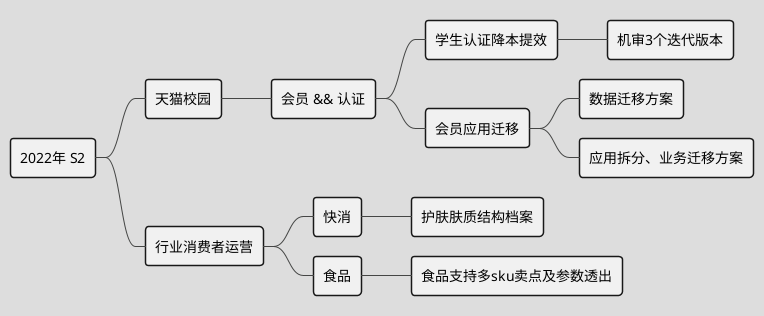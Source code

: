 @startmindmap
'https://plantuml.com/mindmap-diagram
skinparam backgroundColor #EEEBDC

'使用 toy 主题
!theme toy

* 2022年 S2

** 天猫校园

*** 会员 && 认证
**** 学生认证降本提效
***** 机审3个迭代版本


**** 会员应用迁移
***** 数据迁移方案
***** 应用拆分、业务迁移方案


** 行业消费者运营
*** 快消
**** 护肤肤质结构档案


*** 食品
**** 食品支持多sku卖点及参数透出




@endmindmap
